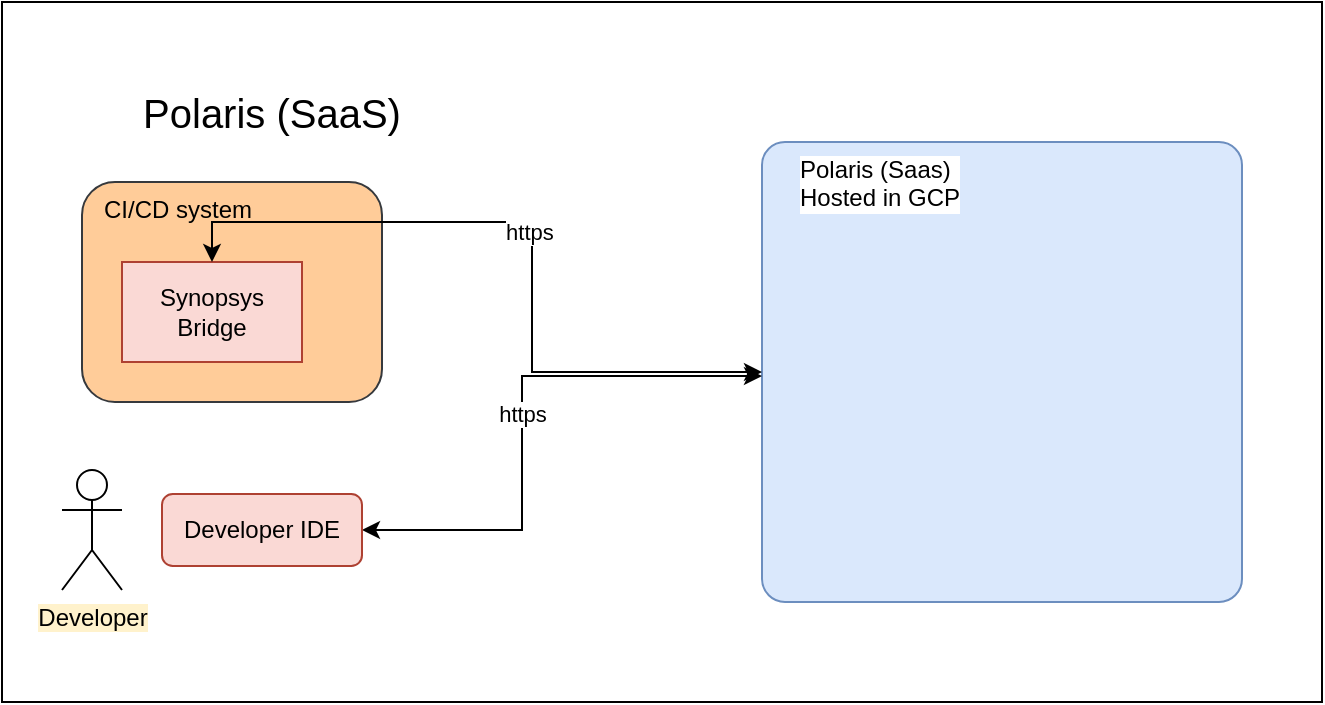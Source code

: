 <mxfile version="20.8.21" type="github">
  <diagram id="BRX0UXYL2Ztd1ZTYvwSK" name="Page-1">
    <mxGraphModel dx="1418" dy="779" grid="1" gridSize="10" guides="1" tooltips="1" connect="1" arrows="1" fold="1" page="1" pageScale="1" pageWidth="1169" pageHeight="827" math="0" shadow="0">
      <root>
        <mxCell id="0" />
        <mxCell id="1" parent="0" />
        <mxCell id="50Qbc8Lr1CrhEB3h8eA_-40" value="" style="whiteSpace=wrap;html=1;rounded=0;shadow=0;glass=0;labelBackgroundColor=#FFF2CC;" parent="1" vertex="1">
          <mxGeometry x="170" y="80" width="660" height="350" as="geometry" />
        </mxCell>
        <mxCell id="50Qbc8Lr1CrhEB3h8eA_-2" value="Polaris (SaaS)" style="text;strokeColor=none;align=center;fillColor=none;html=1;verticalAlign=middle;whiteSpace=wrap;rounded=0;fontSize=20;" parent="1" vertex="1">
          <mxGeometry x="210" y="120" width="190" height="30" as="geometry" />
        </mxCell>
        <mxCell id="50Qbc8Lr1CrhEB3h8eA_-3" value="CI/CD system" style="rounded=1;whiteSpace=wrap;html=1;align=left;verticalAlign=top;spacingLeft=9;fillColor=#ffcc99;strokeColor=#36393d;" parent="1" vertex="1">
          <mxGeometry x="210" y="170" width="150" height="110" as="geometry" />
        </mxCell>
        <mxCell id="50Qbc8Lr1CrhEB3h8eA_-4" value="Synopsys&lt;br&gt;Bridge" style="rounded=0;whiteSpace=wrap;html=1;align=center;verticalAlign=middle;fillColor=#fad9d5;strokeColor=#ae4132;" parent="1" vertex="1">
          <mxGeometry x="230" y="210" width="90" height="50" as="geometry" />
        </mxCell>
        <mxCell id="50Qbc8Lr1CrhEB3h8eA_-7" value="Polaris (Saas)&amp;nbsp;&lt;br&gt;Hosted in GCP" style="rounded=1;whiteSpace=wrap;html=1;arcSize=5;align=left;verticalAlign=top;spacingLeft=17;labelBackgroundColor=#FFFFFF;fillColor=#dae8fc;strokeColor=#6c8ebf;" parent="1" vertex="1">
          <mxGeometry x="550" y="150" width="240" height="230" as="geometry" />
        </mxCell>
        <mxCell id="50Qbc8Lr1CrhEB3h8eA_-34" value="https&amp;nbsp;" style="edgeStyle=orthogonalEdgeStyle;rounded=0;orthogonalLoop=1;jettySize=auto;html=1;exitX=0.5;exitY=0;exitDx=0;exitDy=0;entryX=0;entryY=0.5;entryDx=0;entryDy=0;startArrow=classic;startFill=1;" parent="1" source="50Qbc8Lr1CrhEB3h8eA_-4" target="50Qbc8Lr1CrhEB3h8eA_-7" edge="1">
          <mxGeometry relative="1" as="geometry">
            <mxPoint x="570" y="260.5" as="targetPoint" />
          </mxGeometry>
        </mxCell>
        <mxCell id="50Qbc8Lr1CrhEB3h8eA_-37" value="Developer" style="shape=umlActor;verticalLabelPosition=bottom;verticalAlign=top;html=1;outlineConnect=0;rounded=1;shadow=0;glass=0;labelBackgroundColor=#FFF2CC;" parent="1" vertex="1">
          <mxGeometry x="200" y="314" width="30" height="60" as="geometry" />
        </mxCell>
        <mxCell id="50Qbc8Lr1CrhEB3h8eA_-39" value="https" style="edgeStyle=orthogonalEdgeStyle;rounded=0;orthogonalLoop=1;jettySize=auto;html=1;startArrow=classic;startFill=1;" parent="1" source="50Qbc8Lr1CrhEB3h8eA_-38" edge="1">
          <mxGeometry relative="1" as="geometry">
            <mxPoint x="550" y="267" as="targetPoint" />
            <Array as="points">
              <mxPoint x="430" y="344" />
              <mxPoint x="430" y="267" />
            </Array>
          </mxGeometry>
        </mxCell>
        <mxCell id="50Qbc8Lr1CrhEB3h8eA_-38" value="Developer IDE" style="rounded=1;whiteSpace=wrap;html=1;align=left;verticalAlign=middle;spacingLeft=9;fillColor=#fad9d5;strokeColor=#ae4132;" parent="1" vertex="1">
          <mxGeometry x="250" y="326" width="100" height="36" as="geometry" />
        </mxCell>
      </root>
    </mxGraphModel>
  </diagram>
</mxfile>
